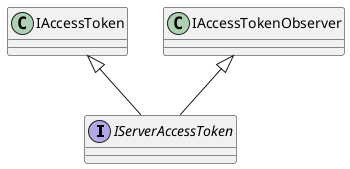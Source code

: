 @startuml
interface IServerAccessToken {
}
IAccessToken <|-- IServerAccessToken
IAccessTokenObserver <|-- IServerAccessToken
@enduml
